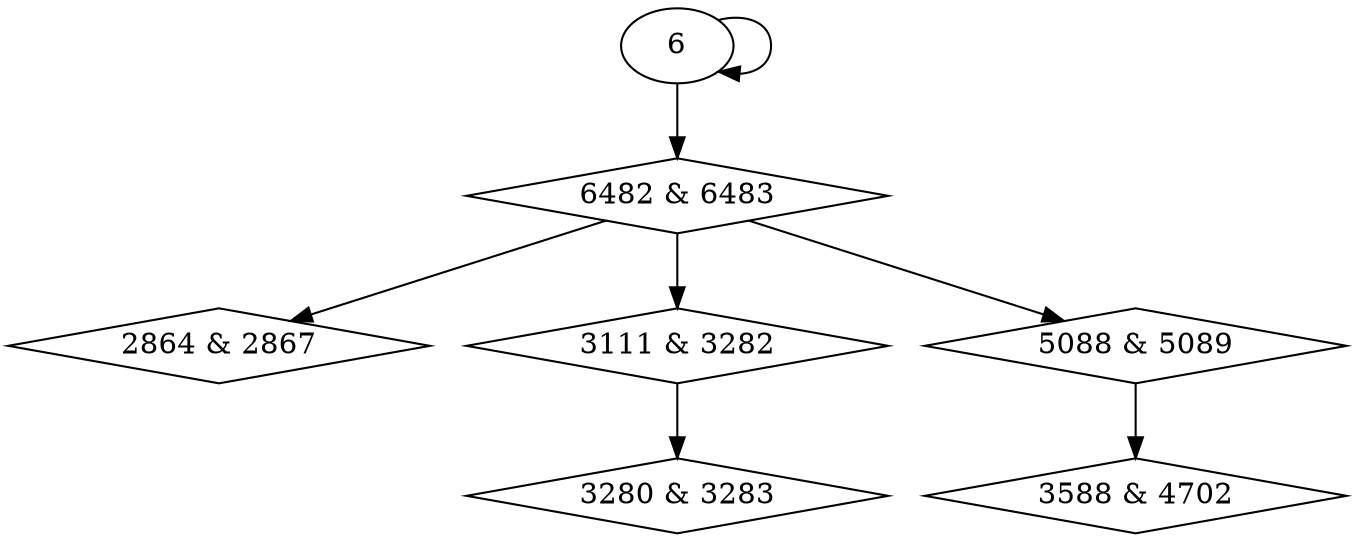 digraph {
0 [label = "3588 & 4702", shape = diamond];
1 [label = "2864 & 2867", shape = diamond];
2 [label = "3111 & 3282", shape = diamond];
3 [label = "3280 & 3283", shape = diamond];
4 [label = "5088 & 5089", shape = diamond];
5 [label = "6482 & 6483", shape = diamond];
4 -> 0;
5 -> 1;
5 -> 2;
2 -> 3;
5 -> 4;
6 -> 5;
6 -> 6;
}
